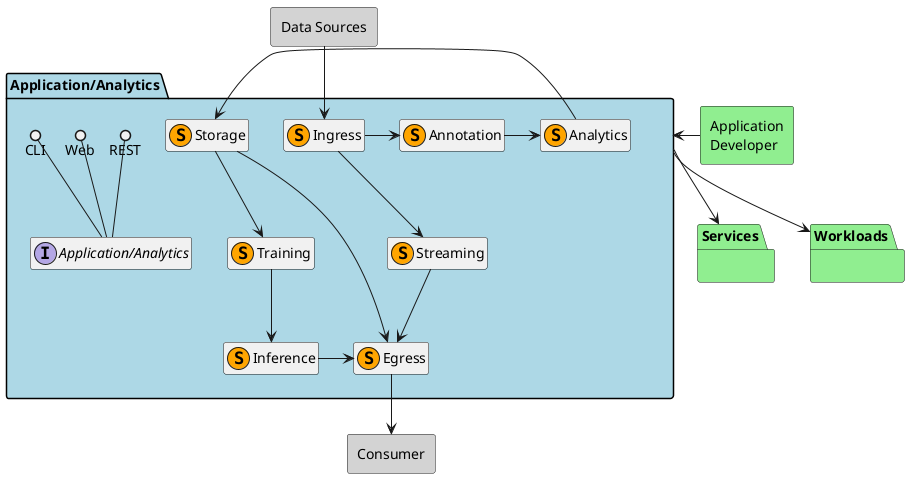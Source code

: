 @startuml

hide members

rectangle "Application\nDeveloper" as User #lightgreen {

}

package "Services" as Used #lightgreen {

}
package "Workloads" as Used2 #lightgreen {

}
rectangle "Consumer" #lightgray {

}
rectangle "Data Sources" #lightgray {

}
package "Application/Analytics" #lightblue {

    interface "Application/Analytics" {
    }

    CLI ()-- "Application/Analytics"
    REST ()-- "Application/Analytics"
    Web ()-- "Application/Analytics"
    class Ingress << (S,orange) >>
    class Annotation << (S, orange) >>
    class Analytics  << (S, orange) >>
    class Storage << (S, orange) >>
    class Training << (S, orange) >>
    class Inference << (S, orange) >>
    class Streaming << (S, orange) >>
    class Egress << (S, orange) >>

    Ingress -> Annotation
    Ingress --> Streaming
    Streaming -> Egress
    Annotation -> Analytics
    Analytics -> Storage
    Storage -> Egress
    Storage --> Training
    Training --> Inference
    Inference -> Egress

}

User -> "Application/Analytics"
"Application/Analytics" --> Used
"Application/Analytics" --> Used2
Egress --> Consumer
"Data Sources" --> Ingress

@enduml
